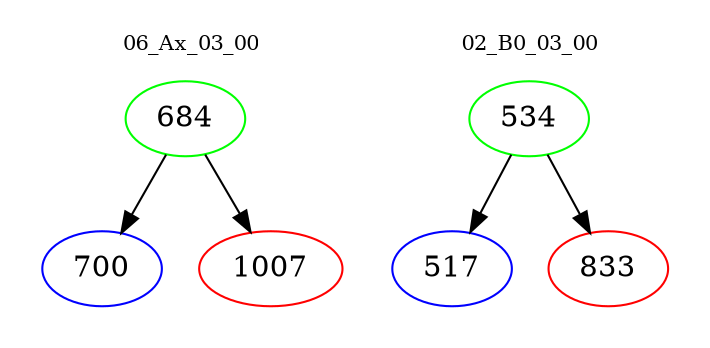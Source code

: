 digraph{
subgraph cluster_0 {
color = white
label = "06_Ax_03_00";
fontsize=10;
T0_684 [label="684", color="green"]
T0_684 -> T0_700 [color="black"]
T0_700 [label="700", color="blue"]
T0_684 -> T0_1007 [color="black"]
T0_1007 [label="1007", color="red"]
}
subgraph cluster_1 {
color = white
label = "02_B0_03_00";
fontsize=10;
T1_534 [label="534", color="green"]
T1_534 -> T1_517 [color="black"]
T1_517 [label="517", color="blue"]
T1_534 -> T1_833 [color="black"]
T1_833 [label="833", color="red"]
}
}
